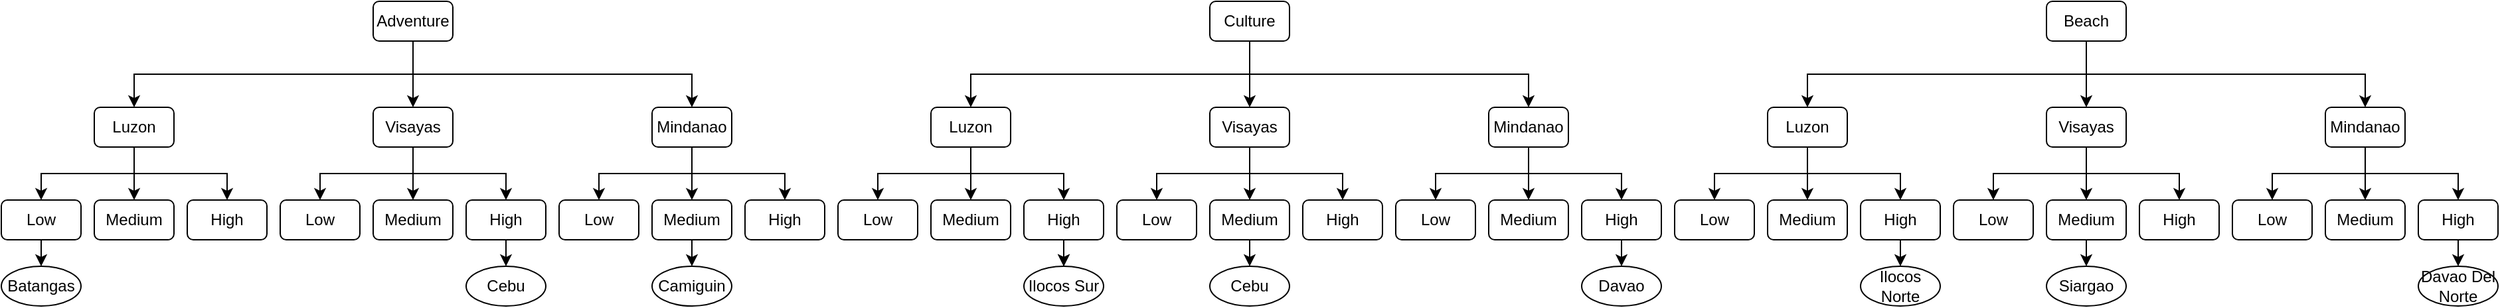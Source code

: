 <mxfile version="26.0.8">
  <diagram name="Page-1" id="oN3ZsHXLVcki4yRSyNb8">
    <mxGraphModel dx="2466" dy="976" grid="1" gridSize="10" guides="1" tooltips="1" connect="1" arrows="1" fold="1" page="1" pageScale="1" pageWidth="827" pageHeight="1169" math="0" shadow="0">
      <root>
        <mxCell id="0" />
        <mxCell id="1" parent="0" />
        <mxCell id="AkOyKKZH0I8h6M5qzQaC-48" style="edgeStyle=orthogonalEdgeStyle;rounded=0;orthogonalLoop=1;jettySize=auto;html=1;entryX=0.5;entryY=0;entryDx=0;entryDy=0;exitX=0.5;exitY=1;exitDx=0;exitDy=0;" edge="1" parent="1" source="AkOyKKZH0I8h6M5qzQaC-2" target="AkOyKKZH0I8h6M5qzQaC-22">
          <mxGeometry relative="1" as="geometry" />
        </mxCell>
        <mxCell id="AkOyKKZH0I8h6M5qzQaC-2" value="Culture" style="rounded=1;whiteSpace=wrap;html=1;" vertex="1" parent="1">
          <mxGeometry x="383" y="10" width="60" height="30" as="geometry" />
        </mxCell>
        <mxCell id="AkOyKKZH0I8h6M5qzQaC-29" style="edgeStyle=orthogonalEdgeStyle;rounded=0;orthogonalLoop=1;jettySize=auto;html=1;entryX=0.5;entryY=0;entryDx=0;entryDy=0;exitX=0.5;exitY=1;exitDx=0;exitDy=0;" edge="1" parent="1" source="AkOyKKZH0I8h6M5qzQaC-17" target="AkOyKKZH0I8h6M5qzQaC-30">
          <mxGeometry relative="1" as="geometry">
            <mxPoint x="273" y="270.0" as="targetPoint" />
            <mxPoint x="183" y="160" as="sourcePoint" />
          </mxGeometry>
        </mxCell>
        <mxCell id="AkOyKKZH0I8h6M5qzQaC-34" style="edgeStyle=orthogonalEdgeStyle;rounded=0;orthogonalLoop=1;jettySize=auto;html=1;exitX=0.5;exitY=1;exitDx=0;exitDy=0;" edge="1" parent="1" source="AkOyKKZH0I8h6M5qzQaC-17" target="AkOyKKZH0I8h6M5qzQaC-31">
          <mxGeometry relative="1" as="geometry">
            <mxPoint x="173" y="170" as="sourcePoint" />
          </mxGeometry>
        </mxCell>
        <mxCell id="AkOyKKZH0I8h6M5qzQaC-35" style="edgeStyle=orthogonalEdgeStyle;rounded=0;orthogonalLoop=1;jettySize=auto;html=1;entryX=0.5;entryY=0;entryDx=0;entryDy=0;exitX=0.5;exitY=1;exitDx=0;exitDy=0;" edge="1" parent="1" source="AkOyKKZH0I8h6M5qzQaC-17" target="AkOyKKZH0I8h6M5qzQaC-36">
          <mxGeometry relative="1" as="geometry">
            <mxPoint x="383" y="230" as="targetPoint" />
            <mxPoint x="183" y="150" as="sourcePoint" />
          </mxGeometry>
        </mxCell>
        <mxCell id="AkOyKKZH0I8h6M5qzQaC-17" value="Luzon" style="rounded=1;whiteSpace=wrap;html=1;" vertex="1" parent="1">
          <mxGeometry x="173" y="90" width="60" height="30" as="geometry" />
        </mxCell>
        <mxCell id="AkOyKKZH0I8h6M5qzQaC-18" style="edgeStyle=orthogonalEdgeStyle;rounded=0;orthogonalLoop=1;jettySize=auto;html=1;exitX=0.5;exitY=1;exitDx=0;exitDy=0;entryX=0.5;entryY=0;entryDx=0;entryDy=0;" edge="1" target="AkOyKKZH0I8h6M5qzQaC-17" parent="1" source="AkOyKKZH0I8h6M5qzQaC-2">
          <mxGeometry relative="1" as="geometry">
            <mxPoint x="453" y="170" as="targetPoint" />
            <mxPoint x="483" y="80" as="sourcePoint" />
          </mxGeometry>
        </mxCell>
        <mxCell id="AkOyKKZH0I8h6M5qzQaC-19" value="" style="edgeStyle=orthogonalEdgeStyle;rounded=0;orthogonalLoop=1;jettySize=auto;html=1;entryX=0.5;entryY=0;entryDx=0;entryDy=0;exitX=0.5;exitY=1;exitDx=0;exitDy=0;" edge="1" target="AkOyKKZH0I8h6M5qzQaC-20" parent="1" source="AkOyKKZH0I8h6M5qzQaC-2">
          <mxGeometry relative="1" as="geometry">
            <mxPoint x="483" y="80" as="sourcePoint" />
            <mxPoint x="477" y="180" as="targetPoint" />
          </mxGeometry>
        </mxCell>
        <mxCell id="AkOyKKZH0I8h6M5qzQaC-20" value="Visayas" style="rounded=1;whiteSpace=wrap;html=1;" vertex="1" parent="1">
          <mxGeometry x="383" y="90" width="60" height="30" as="geometry" />
        </mxCell>
        <mxCell id="AkOyKKZH0I8h6M5qzQaC-22" value="Mindanao" style="rounded=1;whiteSpace=wrap;html=1;" vertex="1" parent="1">
          <mxGeometry x="593" y="90" width="60" height="30" as="geometry" />
        </mxCell>
        <mxCell id="AkOyKKZH0I8h6M5qzQaC-30" value="Low" style="rounded=1;whiteSpace=wrap;html=1;" vertex="1" parent="1">
          <mxGeometry x="103" y="160" width="60" height="30" as="geometry" />
        </mxCell>
        <mxCell id="AkOyKKZH0I8h6M5qzQaC-31" value="Medium" style="rounded=1;whiteSpace=wrap;html=1;" vertex="1" parent="1">
          <mxGeometry x="173" y="160" width="60" height="30" as="geometry" />
        </mxCell>
        <mxCell id="AkOyKKZH0I8h6M5qzQaC-142" value="" style="edgeStyle=orthogonalEdgeStyle;rounded=0;orthogonalLoop=1;jettySize=auto;html=1;" edge="1" parent="1" source="AkOyKKZH0I8h6M5qzQaC-36" target="AkOyKKZH0I8h6M5qzQaC-141">
          <mxGeometry relative="1" as="geometry" />
        </mxCell>
        <mxCell id="AkOyKKZH0I8h6M5qzQaC-36" value="High" style="rounded=1;whiteSpace=wrap;html=1;" vertex="1" parent="1">
          <mxGeometry x="243" y="160" width="60" height="30" as="geometry" />
        </mxCell>
        <mxCell id="AkOyKKZH0I8h6M5qzQaC-49" style="edgeStyle=orthogonalEdgeStyle;rounded=0;orthogonalLoop=1;jettySize=auto;html=1;entryX=0.5;entryY=0;entryDx=0;entryDy=0;exitX=0.5;exitY=1;exitDx=0;exitDy=0;" edge="1" target="AkOyKKZH0I8h6M5qzQaC-54" parent="1" source="AkOyKKZH0I8h6M5qzQaC-20">
          <mxGeometry relative="1" as="geometry">
            <mxPoint x="613" y="230" as="targetPoint" />
            <mxPoint x="423" y="150" as="sourcePoint" />
          </mxGeometry>
        </mxCell>
        <mxCell id="AkOyKKZH0I8h6M5qzQaC-50" style="edgeStyle=orthogonalEdgeStyle;rounded=0;orthogonalLoop=1;jettySize=auto;html=1;entryX=0.5;entryY=0;entryDx=0;entryDy=0;exitX=0.5;exitY=1;exitDx=0;exitDy=0;" edge="1" target="AkOyKKZH0I8h6M5qzQaC-53" parent="1" source="AkOyKKZH0I8h6M5qzQaC-20">
          <mxGeometry relative="1" as="geometry">
            <mxPoint x="503" y="270.0" as="targetPoint" />
            <mxPoint x="413" y="140" as="sourcePoint" />
          </mxGeometry>
        </mxCell>
        <mxCell id="AkOyKKZH0I8h6M5qzQaC-51" style="edgeStyle=orthogonalEdgeStyle;rounded=0;orthogonalLoop=1;jettySize=auto;html=1;exitX=0.5;exitY=1;exitDx=0;exitDy=0;" edge="1" target="AkOyKKZH0I8h6M5qzQaC-52" parent="1" source="AkOyKKZH0I8h6M5qzQaC-20">
          <mxGeometry relative="1" as="geometry">
            <mxPoint x="443" y="150" as="sourcePoint" />
          </mxGeometry>
        </mxCell>
        <mxCell id="AkOyKKZH0I8h6M5qzQaC-52" value="Medium" style="rounded=1;whiteSpace=wrap;html=1;" vertex="1" parent="1">
          <mxGeometry x="383" y="160" width="60" height="30" as="geometry" />
        </mxCell>
        <mxCell id="AkOyKKZH0I8h6M5qzQaC-53" value="Low" style="rounded=1;whiteSpace=wrap;html=1;" vertex="1" parent="1">
          <mxGeometry x="313" y="160" width="60" height="30" as="geometry" />
        </mxCell>
        <mxCell id="AkOyKKZH0I8h6M5qzQaC-54" value="High" style="rounded=1;whiteSpace=wrap;html=1;" vertex="1" parent="1">
          <mxGeometry x="453" y="160" width="60" height="30" as="geometry" />
        </mxCell>
        <mxCell id="AkOyKKZH0I8h6M5qzQaC-69" style="edgeStyle=orthogonalEdgeStyle;rounded=0;orthogonalLoop=1;jettySize=auto;html=1;exitX=0.5;exitY=1;exitDx=0;exitDy=0;" edge="1" target="AkOyKKZH0I8h6M5qzQaC-72" parent="1" source="AkOyKKZH0I8h6M5qzQaC-22">
          <mxGeometry relative="1" as="geometry">
            <mxPoint x="633" y="120" as="sourcePoint" />
          </mxGeometry>
        </mxCell>
        <mxCell id="AkOyKKZH0I8h6M5qzQaC-70" style="edgeStyle=orthogonalEdgeStyle;rounded=0;orthogonalLoop=1;jettySize=auto;html=1;entryX=0.5;entryY=0;entryDx=0;entryDy=0;exitX=0.5;exitY=1;exitDx=0;exitDy=0;" edge="1" target="AkOyKKZH0I8h6M5qzQaC-71" parent="1" source="AkOyKKZH0I8h6M5qzQaC-22">
          <mxGeometry relative="1" as="geometry">
            <mxPoint x="713" y="270.0" as="targetPoint" />
            <mxPoint x="623" y="140" as="sourcePoint" />
          </mxGeometry>
        </mxCell>
        <mxCell id="AkOyKKZH0I8h6M5qzQaC-71" value="Low" style="rounded=1;whiteSpace=wrap;html=1;" vertex="1" parent="1">
          <mxGeometry x="523" y="160" width="60" height="30" as="geometry" />
        </mxCell>
        <mxCell id="AkOyKKZH0I8h6M5qzQaC-72" value="Medium" style="rounded=1;whiteSpace=wrap;html=1;" vertex="1" parent="1">
          <mxGeometry x="593" y="160" width="60" height="30" as="geometry" />
        </mxCell>
        <mxCell id="AkOyKKZH0I8h6M5qzQaC-73" value="High" style="rounded=1;whiteSpace=wrap;html=1;" vertex="1" parent="1">
          <mxGeometry x="663" y="160" width="60" height="30" as="geometry" />
        </mxCell>
        <mxCell id="AkOyKKZH0I8h6M5qzQaC-74" style="edgeStyle=orthogonalEdgeStyle;rounded=0;orthogonalLoop=1;jettySize=auto;html=1;entryX=0.5;entryY=0;entryDx=0;entryDy=0;exitX=0.5;exitY=1;exitDx=0;exitDy=0;" edge="1" target="AkOyKKZH0I8h6M5qzQaC-73" parent="1" source="AkOyKKZH0I8h6M5qzQaC-22">
          <mxGeometry relative="1" as="geometry">
            <mxPoint x="823" y="230" as="targetPoint" />
            <mxPoint x="643" y="160" as="sourcePoint" />
          </mxGeometry>
        </mxCell>
        <mxCell id="AkOyKKZH0I8h6M5qzQaC-75" style="edgeStyle=orthogonalEdgeStyle;rounded=0;orthogonalLoop=1;jettySize=auto;html=1;entryX=0.5;entryY=0;entryDx=0;entryDy=0;exitX=0.5;exitY=1;exitDx=0;exitDy=0;" edge="1" source="AkOyKKZH0I8h6M5qzQaC-76" target="AkOyKKZH0I8h6M5qzQaC-84" parent="1">
          <mxGeometry relative="1" as="geometry" />
        </mxCell>
        <mxCell id="AkOyKKZH0I8h6M5qzQaC-76" value="Adventure" style="rounded=1;whiteSpace=wrap;html=1;" vertex="1" parent="1">
          <mxGeometry x="-247" y="10" width="60" height="30" as="geometry" />
        </mxCell>
        <mxCell id="AkOyKKZH0I8h6M5qzQaC-77" style="edgeStyle=orthogonalEdgeStyle;rounded=0;orthogonalLoop=1;jettySize=auto;html=1;entryX=0.5;entryY=0;entryDx=0;entryDy=0;exitX=0.5;exitY=1;exitDx=0;exitDy=0;" edge="1" source="AkOyKKZH0I8h6M5qzQaC-80" target="AkOyKKZH0I8h6M5qzQaC-85" parent="1">
          <mxGeometry relative="1" as="geometry">
            <mxPoint x="-357" y="270.0" as="targetPoint" />
            <mxPoint x="-447" y="160" as="sourcePoint" />
          </mxGeometry>
        </mxCell>
        <mxCell id="AkOyKKZH0I8h6M5qzQaC-78" style="edgeStyle=orthogonalEdgeStyle;rounded=0;orthogonalLoop=1;jettySize=auto;html=1;exitX=0.5;exitY=1;exitDx=0;exitDy=0;" edge="1" source="AkOyKKZH0I8h6M5qzQaC-80" target="AkOyKKZH0I8h6M5qzQaC-86" parent="1">
          <mxGeometry relative="1" as="geometry">
            <mxPoint x="-457" y="170" as="sourcePoint" />
          </mxGeometry>
        </mxCell>
        <mxCell id="AkOyKKZH0I8h6M5qzQaC-79" style="edgeStyle=orthogonalEdgeStyle;rounded=0;orthogonalLoop=1;jettySize=auto;html=1;entryX=0.5;entryY=0;entryDx=0;entryDy=0;exitX=0.5;exitY=1;exitDx=0;exitDy=0;" edge="1" source="AkOyKKZH0I8h6M5qzQaC-80" target="AkOyKKZH0I8h6M5qzQaC-87" parent="1">
          <mxGeometry relative="1" as="geometry">
            <mxPoint x="-247" y="230" as="targetPoint" />
            <mxPoint x="-447" y="150" as="sourcePoint" />
          </mxGeometry>
        </mxCell>
        <mxCell id="AkOyKKZH0I8h6M5qzQaC-80" value="Luzon" style="rounded=1;whiteSpace=wrap;html=1;" vertex="1" parent="1">
          <mxGeometry x="-457" y="90" width="60" height="30" as="geometry" />
        </mxCell>
        <mxCell id="AkOyKKZH0I8h6M5qzQaC-81" style="edgeStyle=orthogonalEdgeStyle;rounded=0;orthogonalLoop=1;jettySize=auto;html=1;exitX=0.5;exitY=1;exitDx=0;exitDy=0;entryX=0.5;entryY=0;entryDx=0;entryDy=0;" edge="1" source="AkOyKKZH0I8h6M5qzQaC-76" target="AkOyKKZH0I8h6M5qzQaC-80" parent="1">
          <mxGeometry relative="1" as="geometry">
            <mxPoint x="-177" y="170" as="targetPoint" />
            <mxPoint x="-147" y="80" as="sourcePoint" />
          </mxGeometry>
        </mxCell>
        <mxCell id="AkOyKKZH0I8h6M5qzQaC-82" value="" style="edgeStyle=orthogonalEdgeStyle;rounded=0;orthogonalLoop=1;jettySize=auto;html=1;entryX=0.5;entryY=0;entryDx=0;entryDy=0;exitX=0.5;exitY=1;exitDx=0;exitDy=0;" edge="1" source="AkOyKKZH0I8h6M5qzQaC-76" target="AkOyKKZH0I8h6M5qzQaC-83" parent="1">
          <mxGeometry relative="1" as="geometry">
            <mxPoint x="-147" y="80" as="sourcePoint" />
            <mxPoint x="-153" y="180" as="targetPoint" />
          </mxGeometry>
        </mxCell>
        <mxCell id="AkOyKKZH0I8h6M5qzQaC-83" value="Visayas" style="rounded=1;whiteSpace=wrap;html=1;" vertex="1" parent="1">
          <mxGeometry x="-247" y="90" width="60" height="30" as="geometry" />
        </mxCell>
        <mxCell id="AkOyKKZH0I8h6M5qzQaC-84" value="Mindanao" style="rounded=1;whiteSpace=wrap;html=1;" vertex="1" parent="1">
          <mxGeometry x="-37" y="90" width="60" height="30" as="geometry" />
        </mxCell>
        <mxCell id="AkOyKKZH0I8h6M5qzQaC-134" style="edgeStyle=orthogonalEdgeStyle;rounded=0;orthogonalLoop=1;jettySize=auto;html=1;exitX=0.5;exitY=1;exitDx=0;exitDy=0;entryX=0.5;entryY=0;entryDx=0;entryDy=0;" edge="1" parent="1" source="AkOyKKZH0I8h6M5qzQaC-85" target="AkOyKKZH0I8h6M5qzQaC-129">
          <mxGeometry relative="1" as="geometry" />
        </mxCell>
        <mxCell id="AkOyKKZH0I8h6M5qzQaC-85" value="Low" style="rounded=1;whiteSpace=wrap;html=1;" vertex="1" parent="1">
          <mxGeometry x="-527" y="160" width="60" height="30" as="geometry" />
        </mxCell>
        <mxCell id="AkOyKKZH0I8h6M5qzQaC-86" value="Medium" style="rounded=1;whiteSpace=wrap;html=1;" vertex="1" parent="1">
          <mxGeometry x="-457" y="160" width="60" height="30" as="geometry" />
        </mxCell>
        <mxCell id="AkOyKKZH0I8h6M5qzQaC-87" value="High" style="rounded=1;whiteSpace=wrap;html=1;" vertex="1" parent="1">
          <mxGeometry x="-387" y="160" width="60" height="30" as="geometry" />
        </mxCell>
        <mxCell id="AkOyKKZH0I8h6M5qzQaC-88" style="edgeStyle=orthogonalEdgeStyle;rounded=0;orthogonalLoop=1;jettySize=auto;html=1;entryX=0.5;entryY=0;entryDx=0;entryDy=0;exitX=0.5;exitY=1;exitDx=0;exitDy=0;" edge="1" source="AkOyKKZH0I8h6M5qzQaC-83" target="AkOyKKZH0I8h6M5qzQaC-93" parent="1">
          <mxGeometry relative="1" as="geometry">
            <mxPoint x="-17" y="230" as="targetPoint" />
            <mxPoint x="-207" y="150" as="sourcePoint" />
          </mxGeometry>
        </mxCell>
        <mxCell id="AkOyKKZH0I8h6M5qzQaC-89" style="edgeStyle=orthogonalEdgeStyle;rounded=0;orthogonalLoop=1;jettySize=auto;html=1;entryX=0.5;entryY=0;entryDx=0;entryDy=0;exitX=0.5;exitY=1;exitDx=0;exitDy=0;" edge="1" source="AkOyKKZH0I8h6M5qzQaC-83" target="AkOyKKZH0I8h6M5qzQaC-92" parent="1">
          <mxGeometry relative="1" as="geometry">
            <mxPoint x="-127" y="270.0" as="targetPoint" />
            <mxPoint x="-217" y="140" as="sourcePoint" />
          </mxGeometry>
        </mxCell>
        <mxCell id="AkOyKKZH0I8h6M5qzQaC-90" style="edgeStyle=orthogonalEdgeStyle;rounded=0;orthogonalLoop=1;jettySize=auto;html=1;exitX=0.5;exitY=1;exitDx=0;exitDy=0;" edge="1" source="AkOyKKZH0I8h6M5qzQaC-83" target="AkOyKKZH0I8h6M5qzQaC-91" parent="1">
          <mxGeometry relative="1" as="geometry">
            <mxPoint x="-187" y="150" as="sourcePoint" />
          </mxGeometry>
        </mxCell>
        <mxCell id="AkOyKKZH0I8h6M5qzQaC-91" value="Medium" style="rounded=1;whiteSpace=wrap;html=1;" vertex="1" parent="1">
          <mxGeometry x="-247" y="160" width="60" height="30" as="geometry" />
        </mxCell>
        <mxCell id="AkOyKKZH0I8h6M5qzQaC-92" value="Low" style="rounded=1;whiteSpace=wrap;html=1;" vertex="1" parent="1">
          <mxGeometry x="-317" y="160" width="60" height="30" as="geometry" />
        </mxCell>
        <mxCell id="AkOyKKZH0I8h6M5qzQaC-93" value="High" style="rounded=1;whiteSpace=wrap;html=1;" vertex="1" parent="1">
          <mxGeometry x="-177" y="160" width="60" height="30" as="geometry" />
        </mxCell>
        <mxCell id="AkOyKKZH0I8h6M5qzQaC-94" style="edgeStyle=orthogonalEdgeStyle;rounded=0;orthogonalLoop=1;jettySize=auto;html=1;exitX=0.5;exitY=1;exitDx=0;exitDy=0;" edge="1" source="AkOyKKZH0I8h6M5qzQaC-84" target="AkOyKKZH0I8h6M5qzQaC-97" parent="1">
          <mxGeometry relative="1" as="geometry">
            <mxPoint x="3" y="120" as="sourcePoint" />
          </mxGeometry>
        </mxCell>
        <mxCell id="AkOyKKZH0I8h6M5qzQaC-95" style="edgeStyle=orthogonalEdgeStyle;rounded=0;orthogonalLoop=1;jettySize=auto;html=1;entryX=0.5;entryY=0;entryDx=0;entryDy=0;exitX=0.5;exitY=1;exitDx=0;exitDy=0;" edge="1" source="AkOyKKZH0I8h6M5qzQaC-84" target="AkOyKKZH0I8h6M5qzQaC-96" parent="1">
          <mxGeometry relative="1" as="geometry">
            <mxPoint x="83" y="270.0" as="targetPoint" />
            <mxPoint x="-7" y="140" as="sourcePoint" />
          </mxGeometry>
        </mxCell>
        <mxCell id="AkOyKKZH0I8h6M5qzQaC-96" value="Low" style="rounded=1;whiteSpace=wrap;html=1;" vertex="1" parent="1">
          <mxGeometry x="-107" y="160" width="60" height="30" as="geometry" />
        </mxCell>
        <mxCell id="AkOyKKZH0I8h6M5qzQaC-97" value="Medium" style="rounded=1;whiteSpace=wrap;html=1;" vertex="1" parent="1">
          <mxGeometry x="-37" y="160" width="60" height="30" as="geometry" />
        </mxCell>
        <mxCell id="AkOyKKZH0I8h6M5qzQaC-98" value="High" style="rounded=1;whiteSpace=wrap;html=1;" vertex="1" parent="1">
          <mxGeometry x="33" y="160" width="60" height="30" as="geometry" />
        </mxCell>
        <mxCell id="AkOyKKZH0I8h6M5qzQaC-99" style="edgeStyle=orthogonalEdgeStyle;rounded=0;orthogonalLoop=1;jettySize=auto;html=1;entryX=0.5;entryY=0;entryDx=0;entryDy=0;exitX=0.5;exitY=1;exitDx=0;exitDy=0;" edge="1" source="AkOyKKZH0I8h6M5qzQaC-84" target="AkOyKKZH0I8h6M5qzQaC-98" parent="1">
          <mxGeometry relative="1" as="geometry">
            <mxPoint x="193" y="230" as="targetPoint" />
            <mxPoint x="13" y="160" as="sourcePoint" />
          </mxGeometry>
        </mxCell>
        <mxCell id="AkOyKKZH0I8h6M5qzQaC-100" style="edgeStyle=orthogonalEdgeStyle;rounded=0;orthogonalLoop=1;jettySize=auto;html=1;entryX=0.5;entryY=0;entryDx=0;entryDy=0;exitX=0.5;exitY=1;exitDx=0;exitDy=0;" edge="1" source="AkOyKKZH0I8h6M5qzQaC-101" target="AkOyKKZH0I8h6M5qzQaC-109" parent="1">
          <mxGeometry relative="1" as="geometry" />
        </mxCell>
        <mxCell id="AkOyKKZH0I8h6M5qzQaC-101" value="Be&lt;span style=&quot;background-color: transparent; color: light-dark(rgb(0, 0, 0), rgb(255, 255, 255));&quot;&gt;ach&lt;/span&gt;" style="rounded=1;whiteSpace=wrap;html=1;" vertex="1" parent="1">
          <mxGeometry x="1013" y="10" width="60" height="30" as="geometry" />
        </mxCell>
        <mxCell id="AkOyKKZH0I8h6M5qzQaC-102" style="edgeStyle=orthogonalEdgeStyle;rounded=0;orthogonalLoop=1;jettySize=auto;html=1;entryX=0.5;entryY=0;entryDx=0;entryDy=0;exitX=0.5;exitY=1;exitDx=0;exitDy=0;" edge="1" source="AkOyKKZH0I8h6M5qzQaC-105" target="AkOyKKZH0I8h6M5qzQaC-110" parent="1">
          <mxGeometry relative="1" as="geometry">
            <mxPoint x="903" y="270.0" as="targetPoint" />
            <mxPoint x="813" y="160" as="sourcePoint" />
          </mxGeometry>
        </mxCell>
        <mxCell id="AkOyKKZH0I8h6M5qzQaC-103" style="edgeStyle=orthogonalEdgeStyle;rounded=0;orthogonalLoop=1;jettySize=auto;html=1;exitX=0.5;exitY=1;exitDx=0;exitDy=0;" edge="1" source="AkOyKKZH0I8h6M5qzQaC-105" target="AkOyKKZH0I8h6M5qzQaC-111" parent="1">
          <mxGeometry relative="1" as="geometry">
            <mxPoint x="803" y="170" as="sourcePoint" />
          </mxGeometry>
        </mxCell>
        <mxCell id="AkOyKKZH0I8h6M5qzQaC-104" style="edgeStyle=orthogonalEdgeStyle;rounded=0;orthogonalLoop=1;jettySize=auto;html=1;entryX=0.5;entryY=0;entryDx=0;entryDy=0;exitX=0.5;exitY=1;exitDx=0;exitDy=0;" edge="1" source="AkOyKKZH0I8h6M5qzQaC-105" target="AkOyKKZH0I8h6M5qzQaC-112" parent="1">
          <mxGeometry relative="1" as="geometry">
            <mxPoint x="1013" y="230" as="targetPoint" />
            <mxPoint x="813" y="150" as="sourcePoint" />
          </mxGeometry>
        </mxCell>
        <mxCell id="AkOyKKZH0I8h6M5qzQaC-105" value="Luzon" style="rounded=1;whiteSpace=wrap;html=1;" vertex="1" parent="1">
          <mxGeometry x="803" y="90" width="60" height="30" as="geometry" />
        </mxCell>
        <mxCell id="AkOyKKZH0I8h6M5qzQaC-106" style="edgeStyle=orthogonalEdgeStyle;rounded=0;orthogonalLoop=1;jettySize=auto;html=1;exitX=0.5;exitY=1;exitDx=0;exitDy=0;entryX=0.5;entryY=0;entryDx=0;entryDy=0;" edge="1" source="AkOyKKZH0I8h6M5qzQaC-101" target="AkOyKKZH0I8h6M5qzQaC-105" parent="1">
          <mxGeometry relative="1" as="geometry">
            <mxPoint x="1083" y="170" as="targetPoint" />
            <mxPoint x="1113" y="80" as="sourcePoint" />
          </mxGeometry>
        </mxCell>
        <mxCell id="AkOyKKZH0I8h6M5qzQaC-107" value="" style="edgeStyle=orthogonalEdgeStyle;rounded=0;orthogonalLoop=1;jettySize=auto;html=1;entryX=0.5;entryY=0;entryDx=0;entryDy=0;exitX=0.5;exitY=1;exitDx=0;exitDy=0;" edge="1" source="AkOyKKZH0I8h6M5qzQaC-101" target="AkOyKKZH0I8h6M5qzQaC-108" parent="1">
          <mxGeometry relative="1" as="geometry">
            <mxPoint x="1113" y="80" as="sourcePoint" />
            <mxPoint x="1107" y="180" as="targetPoint" />
          </mxGeometry>
        </mxCell>
        <mxCell id="AkOyKKZH0I8h6M5qzQaC-108" value="Visayas" style="rounded=1;whiteSpace=wrap;html=1;" vertex="1" parent="1">
          <mxGeometry x="1013" y="90" width="60" height="30" as="geometry" />
        </mxCell>
        <mxCell id="AkOyKKZH0I8h6M5qzQaC-109" value="Mindanao" style="rounded=1;whiteSpace=wrap;html=1;" vertex="1" parent="1">
          <mxGeometry x="1223" y="90" width="60" height="30" as="geometry" />
        </mxCell>
        <mxCell id="AkOyKKZH0I8h6M5qzQaC-110" value="Low" style="rounded=1;whiteSpace=wrap;html=1;" vertex="1" parent="1">
          <mxGeometry x="733" y="160" width="60" height="30" as="geometry" />
        </mxCell>
        <mxCell id="AkOyKKZH0I8h6M5qzQaC-111" value="Medium" style="rounded=1;whiteSpace=wrap;html=1;" vertex="1" parent="1">
          <mxGeometry x="803" y="160" width="60" height="30" as="geometry" />
        </mxCell>
        <mxCell id="AkOyKKZH0I8h6M5qzQaC-112" value="High" style="rounded=1;whiteSpace=wrap;html=1;" vertex="1" parent="1">
          <mxGeometry x="873" y="160" width="60" height="30" as="geometry" />
        </mxCell>
        <mxCell id="AkOyKKZH0I8h6M5qzQaC-113" style="edgeStyle=orthogonalEdgeStyle;rounded=0;orthogonalLoop=1;jettySize=auto;html=1;entryX=0.5;entryY=0;entryDx=0;entryDy=0;exitX=0.5;exitY=1;exitDx=0;exitDy=0;" edge="1" source="AkOyKKZH0I8h6M5qzQaC-108" target="AkOyKKZH0I8h6M5qzQaC-118" parent="1">
          <mxGeometry relative="1" as="geometry">
            <mxPoint x="1243" y="230" as="targetPoint" />
            <mxPoint x="1053" y="150" as="sourcePoint" />
          </mxGeometry>
        </mxCell>
        <mxCell id="AkOyKKZH0I8h6M5qzQaC-114" style="edgeStyle=orthogonalEdgeStyle;rounded=0;orthogonalLoop=1;jettySize=auto;html=1;entryX=0.5;entryY=0;entryDx=0;entryDy=0;exitX=0.5;exitY=1;exitDx=0;exitDy=0;" edge="1" source="AkOyKKZH0I8h6M5qzQaC-108" target="AkOyKKZH0I8h6M5qzQaC-117" parent="1">
          <mxGeometry relative="1" as="geometry">
            <mxPoint x="1133" y="270.0" as="targetPoint" />
            <mxPoint x="1043" y="140" as="sourcePoint" />
          </mxGeometry>
        </mxCell>
        <mxCell id="AkOyKKZH0I8h6M5qzQaC-115" style="edgeStyle=orthogonalEdgeStyle;rounded=0;orthogonalLoop=1;jettySize=auto;html=1;exitX=0.5;exitY=1;exitDx=0;exitDy=0;" edge="1" source="AkOyKKZH0I8h6M5qzQaC-108" target="AkOyKKZH0I8h6M5qzQaC-116" parent="1">
          <mxGeometry relative="1" as="geometry">
            <mxPoint x="1073" y="150" as="sourcePoint" />
          </mxGeometry>
        </mxCell>
        <mxCell id="AkOyKKZH0I8h6M5qzQaC-116" value="Medium" style="rounded=1;whiteSpace=wrap;html=1;" vertex="1" parent="1">
          <mxGeometry x="1013" y="160" width="60" height="30" as="geometry" />
        </mxCell>
        <mxCell id="AkOyKKZH0I8h6M5qzQaC-117" value="Low" style="rounded=1;whiteSpace=wrap;html=1;" vertex="1" parent="1">
          <mxGeometry x="943" y="160" width="60" height="30" as="geometry" />
        </mxCell>
        <mxCell id="AkOyKKZH0I8h6M5qzQaC-118" value="High" style="rounded=1;whiteSpace=wrap;html=1;" vertex="1" parent="1">
          <mxGeometry x="1083" y="160" width="60" height="30" as="geometry" />
        </mxCell>
        <mxCell id="AkOyKKZH0I8h6M5qzQaC-119" style="edgeStyle=orthogonalEdgeStyle;rounded=0;orthogonalLoop=1;jettySize=auto;html=1;exitX=0.5;exitY=1;exitDx=0;exitDy=0;" edge="1" source="AkOyKKZH0I8h6M5qzQaC-109" target="AkOyKKZH0I8h6M5qzQaC-122" parent="1">
          <mxGeometry relative="1" as="geometry">
            <mxPoint x="1263" y="120" as="sourcePoint" />
          </mxGeometry>
        </mxCell>
        <mxCell id="AkOyKKZH0I8h6M5qzQaC-120" style="edgeStyle=orthogonalEdgeStyle;rounded=0;orthogonalLoop=1;jettySize=auto;html=1;entryX=0.5;entryY=0;entryDx=0;entryDy=0;exitX=0.5;exitY=1;exitDx=0;exitDy=0;" edge="1" source="AkOyKKZH0I8h6M5qzQaC-109" target="AkOyKKZH0I8h6M5qzQaC-121" parent="1">
          <mxGeometry relative="1" as="geometry">
            <mxPoint x="1343" y="270.0" as="targetPoint" />
            <mxPoint x="1253" y="140" as="sourcePoint" />
          </mxGeometry>
        </mxCell>
        <mxCell id="AkOyKKZH0I8h6M5qzQaC-121" value="Low" style="rounded=1;whiteSpace=wrap;html=1;" vertex="1" parent="1">
          <mxGeometry x="1153" y="160" width="60" height="30" as="geometry" />
        </mxCell>
        <mxCell id="AkOyKKZH0I8h6M5qzQaC-122" value="Medium" style="rounded=1;whiteSpace=wrap;html=1;" vertex="1" parent="1">
          <mxGeometry x="1223" y="160" width="60" height="30" as="geometry" />
        </mxCell>
        <mxCell id="AkOyKKZH0I8h6M5qzQaC-123" value="High" style="rounded=1;whiteSpace=wrap;html=1;" vertex="1" parent="1">
          <mxGeometry x="1293" y="160" width="60" height="30" as="geometry" />
        </mxCell>
        <mxCell id="AkOyKKZH0I8h6M5qzQaC-124" style="edgeStyle=orthogonalEdgeStyle;rounded=0;orthogonalLoop=1;jettySize=auto;html=1;entryX=0.5;entryY=0;entryDx=0;entryDy=0;exitX=0.5;exitY=1;exitDx=0;exitDy=0;" edge="1" source="AkOyKKZH0I8h6M5qzQaC-109" target="AkOyKKZH0I8h6M5qzQaC-123" parent="1">
          <mxGeometry relative="1" as="geometry">
            <mxPoint x="1453" y="230" as="targetPoint" />
            <mxPoint x="1273" y="160" as="sourcePoint" />
          </mxGeometry>
        </mxCell>
        <mxCell id="AkOyKKZH0I8h6M5qzQaC-129" value="Batangas" style="ellipse;whiteSpace=wrap;html=1;" vertex="1" parent="1">
          <mxGeometry x="-527" y="210" width="60" height="30" as="geometry" />
        </mxCell>
        <mxCell id="AkOyKKZH0I8h6M5qzQaC-135" value="Cebu" style="ellipse;whiteSpace=wrap;html=1;" vertex="1" parent="1">
          <mxGeometry x="-177" y="210" width="60" height="30" as="geometry" />
        </mxCell>
        <mxCell id="AkOyKKZH0I8h6M5qzQaC-136" style="edgeStyle=orthogonalEdgeStyle;rounded=0;orthogonalLoop=1;jettySize=auto;html=1;exitX=0.5;exitY=1;exitDx=0;exitDy=0;entryX=0.5;entryY=0;entryDx=0;entryDy=0;" edge="1" target="AkOyKKZH0I8h6M5qzQaC-135" parent="1" source="AkOyKKZH0I8h6M5qzQaC-93">
          <mxGeometry relative="1" as="geometry">
            <mxPoint x="-147" y="190" as="sourcePoint" />
          </mxGeometry>
        </mxCell>
        <mxCell id="AkOyKKZH0I8h6M5qzQaC-138" value="Camiguin" style="ellipse;whiteSpace=wrap;html=1;" vertex="1" parent="1">
          <mxGeometry x="-37" y="210" width="60" height="30" as="geometry" />
        </mxCell>
        <mxCell id="AkOyKKZH0I8h6M5qzQaC-139" style="edgeStyle=orthogonalEdgeStyle;rounded=0;orthogonalLoop=1;jettySize=auto;html=1;exitX=0.5;exitY=1;exitDx=0;exitDy=0;entryX=0.5;entryY=0;entryDx=0;entryDy=0;" edge="1" target="AkOyKKZH0I8h6M5qzQaC-138" parent="1" source="AkOyKKZH0I8h6M5qzQaC-97">
          <mxGeometry relative="1" as="geometry">
            <mxPoint x="-7" y="190" as="sourcePoint" />
          </mxGeometry>
        </mxCell>
        <mxCell id="AkOyKKZH0I8h6M5qzQaC-140" style="edgeStyle=orthogonalEdgeStyle;rounded=0;orthogonalLoop=1;jettySize=auto;html=1;exitX=0.5;exitY=1;exitDx=0;exitDy=0;entryX=0.5;entryY=0;entryDx=0;entryDy=0;" edge="1" target="AkOyKKZH0I8h6M5qzQaC-141" parent="1" source="AkOyKKZH0I8h6M5qzQaC-36">
          <mxGeometry relative="1" as="geometry">
            <mxPoint x="273" y="190" as="sourcePoint" />
          </mxGeometry>
        </mxCell>
        <mxCell id="AkOyKKZH0I8h6M5qzQaC-141" value="Ilocos Sur" style="ellipse;whiteSpace=wrap;html=1;" vertex="1" parent="1">
          <mxGeometry x="243" y="210" width="60" height="30" as="geometry" />
        </mxCell>
        <mxCell id="AkOyKKZH0I8h6M5qzQaC-143" value="Cebu" style="ellipse;whiteSpace=wrap;html=1;" vertex="1" parent="1">
          <mxGeometry x="383" y="210" width="60" height="30" as="geometry" />
        </mxCell>
        <mxCell id="AkOyKKZH0I8h6M5qzQaC-144" style="edgeStyle=orthogonalEdgeStyle;rounded=0;orthogonalLoop=1;jettySize=auto;html=1;exitX=0.5;exitY=1;exitDx=0;exitDy=0;entryX=0.5;entryY=0;entryDx=0;entryDy=0;" edge="1" target="AkOyKKZH0I8h6M5qzQaC-143" parent="1">
          <mxGeometry relative="1" as="geometry">
            <mxPoint x="413" y="190" as="sourcePoint" />
          </mxGeometry>
        </mxCell>
        <mxCell id="AkOyKKZH0I8h6M5qzQaC-145" style="edgeStyle=orthogonalEdgeStyle;rounded=0;orthogonalLoop=1;jettySize=auto;html=1;exitX=0.5;exitY=1;exitDx=0;exitDy=0;entryX=0.5;entryY=0;entryDx=0;entryDy=0;" edge="1" target="AkOyKKZH0I8h6M5qzQaC-146" parent="1">
          <mxGeometry relative="1" as="geometry">
            <mxPoint x="693" y="190" as="sourcePoint" />
          </mxGeometry>
        </mxCell>
        <mxCell id="AkOyKKZH0I8h6M5qzQaC-146" value="Davao" style="ellipse;whiteSpace=wrap;html=1;" vertex="1" parent="1">
          <mxGeometry x="663" y="210" width="60" height="30" as="geometry" />
        </mxCell>
        <mxCell id="AkOyKKZH0I8h6M5qzQaC-147" value="Ilocos Norte" style="ellipse;whiteSpace=wrap;html=1;" vertex="1" parent="1">
          <mxGeometry x="873" y="210" width="60" height="30" as="geometry" />
        </mxCell>
        <mxCell id="AkOyKKZH0I8h6M5qzQaC-148" style="edgeStyle=orthogonalEdgeStyle;rounded=0;orthogonalLoop=1;jettySize=auto;html=1;exitX=0.5;exitY=1;exitDx=0;exitDy=0;entryX=0.5;entryY=0;entryDx=0;entryDy=0;" edge="1" target="AkOyKKZH0I8h6M5qzQaC-147" parent="1">
          <mxGeometry relative="1" as="geometry">
            <mxPoint x="903" y="190" as="sourcePoint" />
          </mxGeometry>
        </mxCell>
        <mxCell id="AkOyKKZH0I8h6M5qzQaC-149" value="Siargao" style="ellipse;whiteSpace=wrap;html=1;" vertex="1" parent="1">
          <mxGeometry x="1013" y="210" width="60" height="30" as="geometry" />
        </mxCell>
        <mxCell id="AkOyKKZH0I8h6M5qzQaC-150" style="edgeStyle=orthogonalEdgeStyle;rounded=0;orthogonalLoop=1;jettySize=auto;html=1;exitX=0.5;exitY=1;exitDx=0;exitDy=0;entryX=0.5;entryY=0;entryDx=0;entryDy=0;" edge="1" target="AkOyKKZH0I8h6M5qzQaC-149" parent="1">
          <mxGeometry relative="1" as="geometry">
            <mxPoint x="1043" y="190" as="sourcePoint" />
          </mxGeometry>
        </mxCell>
        <mxCell id="AkOyKKZH0I8h6M5qzQaC-151" value="Davao Del Norte" style="ellipse;whiteSpace=wrap;html=1;" vertex="1" parent="1">
          <mxGeometry x="1293" y="210" width="60" height="30" as="geometry" />
        </mxCell>
        <mxCell id="AkOyKKZH0I8h6M5qzQaC-152" style="edgeStyle=orthogonalEdgeStyle;rounded=0;orthogonalLoop=1;jettySize=auto;html=1;exitX=0.5;exitY=1;exitDx=0;exitDy=0;entryX=0.5;entryY=0;entryDx=0;entryDy=0;" edge="1" target="AkOyKKZH0I8h6M5qzQaC-151" parent="1">
          <mxGeometry relative="1" as="geometry">
            <mxPoint x="1323" y="190" as="sourcePoint" />
          </mxGeometry>
        </mxCell>
      </root>
    </mxGraphModel>
  </diagram>
</mxfile>
